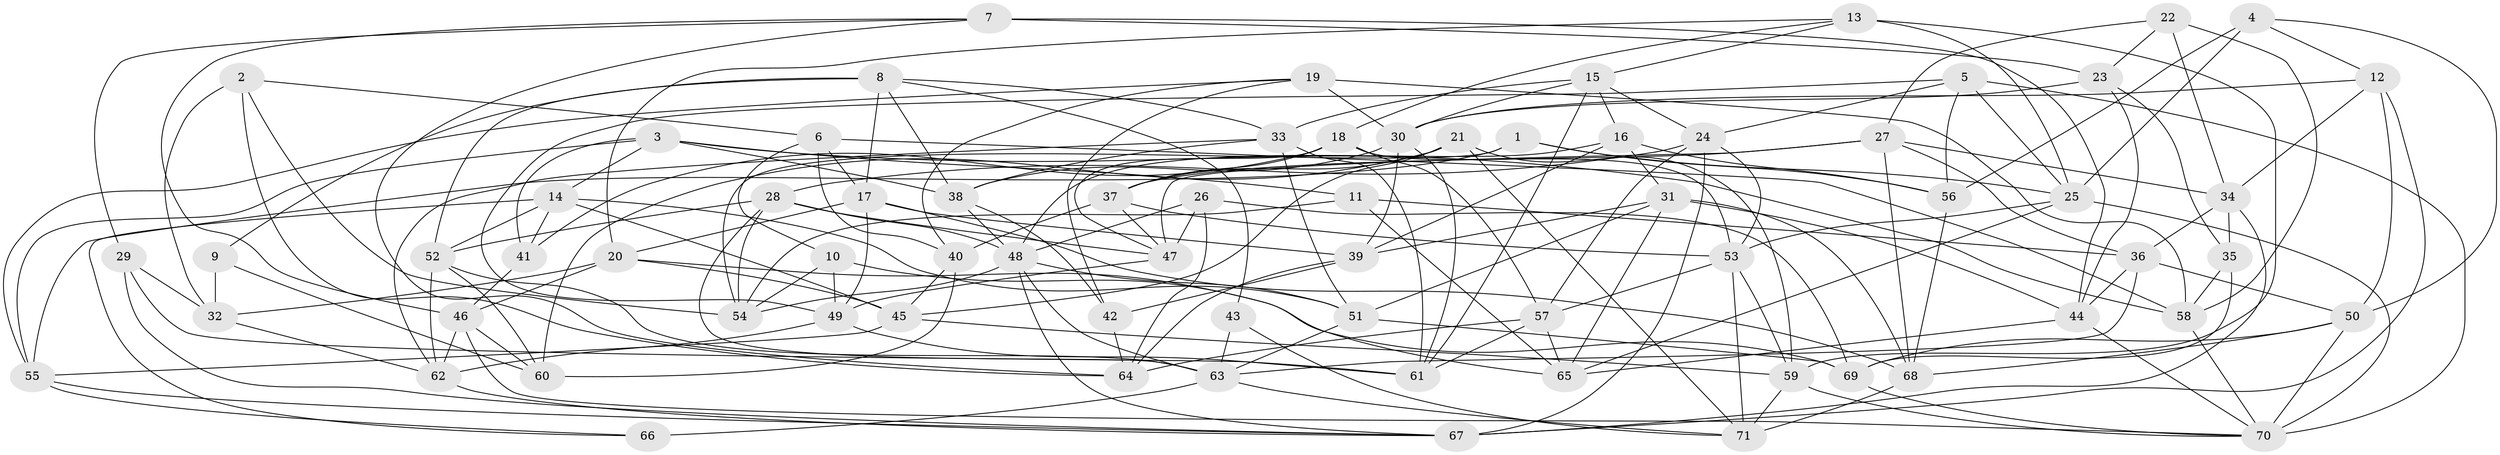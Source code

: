// original degree distribution, {4: 1.0}
// Generated by graph-tools (version 1.1) at 2025/38/03/04/25 23:38:08]
// undirected, 71 vertices, 196 edges
graph export_dot {
  node [color=gray90,style=filled];
  1;
  2;
  3;
  4;
  5;
  6;
  7;
  8;
  9;
  10;
  11;
  12;
  13;
  14;
  15;
  16;
  17;
  18;
  19;
  20;
  21;
  22;
  23;
  24;
  25;
  26;
  27;
  28;
  29;
  30;
  31;
  32;
  33;
  34;
  35;
  36;
  37;
  38;
  39;
  40;
  41;
  42;
  43;
  44;
  45;
  46;
  47;
  48;
  49;
  50;
  51;
  52;
  53;
  54;
  55;
  56;
  57;
  58;
  59;
  60;
  61;
  62;
  63;
  64;
  65;
  66;
  67;
  68;
  69;
  70;
  71;
  1 -- 25 [weight=1.0];
  1 -- 54 [weight=1.0];
  1 -- 55 [weight=1.0];
  1 -- 56 [weight=1.0];
  2 -- 6 [weight=1.0];
  2 -- 32 [weight=1.0];
  2 -- 54 [weight=1.0];
  2 -- 64 [weight=1.0];
  3 -- 11 [weight=1.0];
  3 -- 14 [weight=1.0];
  3 -- 38 [weight=1.0];
  3 -- 41 [weight=1.0];
  3 -- 55 [weight=1.0];
  3 -- 58 [weight=1.0];
  4 -- 12 [weight=1.0];
  4 -- 25 [weight=1.0];
  4 -- 50 [weight=1.0];
  4 -- 56 [weight=1.0];
  5 -- 24 [weight=1.0];
  5 -- 25 [weight=2.0];
  5 -- 49 [weight=1.0];
  5 -- 56 [weight=1.0];
  5 -- 70 [weight=1.0];
  6 -- 10 [weight=1.0];
  6 -- 17 [weight=1.0];
  6 -- 40 [weight=2.0];
  6 -- 58 [weight=1.0];
  7 -- 23 [weight=2.0];
  7 -- 29 [weight=1.0];
  7 -- 44 [weight=1.0];
  7 -- 46 [weight=1.0];
  7 -- 64 [weight=1.0];
  8 -- 9 [weight=1.0];
  8 -- 17 [weight=1.0];
  8 -- 33 [weight=1.0];
  8 -- 38 [weight=1.0];
  8 -- 43 [weight=1.0];
  8 -- 52 [weight=1.0];
  9 -- 32 [weight=2.0];
  9 -- 60 [weight=1.0];
  10 -- 49 [weight=1.0];
  10 -- 54 [weight=1.0];
  10 -- 65 [weight=1.0];
  11 -- 36 [weight=1.0];
  11 -- 54 [weight=1.0];
  11 -- 65 [weight=1.0];
  12 -- 30 [weight=1.0];
  12 -- 34 [weight=1.0];
  12 -- 50 [weight=1.0];
  12 -- 67 [weight=2.0];
  13 -- 15 [weight=1.0];
  13 -- 18 [weight=1.0];
  13 -- 20 [weight=1.0];
  13 -- 25 [weight=2.0];
  13 -- 59 [weight=1.0];
  14 -- 41 [weight=1.0];
  14 -- 45 [weight=1.0];
  14 -- 51 [weight=1.0];
  14 -- 52 [weight=1.0];
  14 -- 66 [weight=1.0];
  15 -- 16 [weight=1.0];
  15 -- 24 [weight=1.0];
  15 -- 30 [weight=1.0];
  15 -- 33 [weight=1.0];
  15 -- 61 [weight=1.0];
  16 -- 31 [weight=1.0];
  16 -- 39 [weight=1.0];
  16 -- 48 [weight=1.0];
  16 -- 56 [weight=2.0];
  17 -- 20 [weight=1.0];
  17 -- 39 [weight=1.0];
  17 -- 49 [weight=1.0];
  17 -- 68 [weight=1.0];
  18 -- 37 [weight=1.0];
  18 -- 41 [weight=1.0];
  18 -- 47 [weight=1.0];
  18 -- 53 [weight=1.0];
  18 -- 57 [weight=1.0];
  19 -- 30 [weight=2.0];
  19 -- 40 [weight=1.0];
  19 -- 42 [weight=1.0];
  19 -- 55 [weight=1.0];
  19 -- 58 [weight=1.0];
  20 -- 32 [weight=1.0];
  20 -- 45 [weight=1.0];
  20 -- 46 [weight=1.0];
  20 -- 69 [weight=1.0];
  21 -- 37 [weight=1.0];
  21 -- 45 [weight=1.0];
  21 -- 59 [weight=1.0];
  21 -- 60 [weight=2.0];
  21 -- 71 [weight=1.0];
  22 -- 23 [weight=1.0];
  22 -- 27 [weight=1.0];
  22 -- 34 [weight=1.0];
  22 -- 58 [weight=1.0];
  23 -- 30 [weight=1.0];
  23 -- 35 [weight=1.0];
  23 -- 44 [weight=1.0];
  24 -- 28 [weight=1.0];
  24 -- 53 [weight=1.0];
  24 -- 57 [weight=1.0];
  24 -- 67 [weight=1.0];
  25 -- 53 [weight=2.0];
  25 -- 65 [weight=1.0];
  25 -- 70 [weight=1.0];
  26 -- 47 [weight=1.0];
  26 -- 48 [weight=1.0];
  26 -- 64 [weight=1.0];
  26 -- 69 [weight=1.0];
  27 -- 34 [weight=1.0];
  27 -- 36 [weight=1.0];
  27 -- 37 [weight=1.0];
  27 -- 47 [weight=1.0];
  27 -- 68 [weight=1.0];
  28 -- 47 [weight=1.0];
  28 -- 48 [weight=1.0];
  28 -- 52 [weight=1.0];
  28 -- 54 [weight=1.0];
  28 -- 63 [weight=1.0];
  29 -- 32 [weight=1.0];
  29 -- 61 [weight=1.0];
  29 -- 67 [weight=1.0];
  30 -- 38 [weight=1.0];
  30 -- 39 [weight=1.0];
  30 -- 61 [weight=1.0];
  31 -- 39 [weight=1.0];
  31 -- 44 [weight=1.0];
  31 -- 51 [weight=1.0];
  31 -- 65 [weight=1.0];
  31 -- 68 [weight=1.0];
  32 -- 62 [weight=1.0];
  33 -- 38 [weight=1.0];
  33 -- 51 [weight=1.0];
  33 -- 61 [weight=1.0];
  33 -- 62 [weight=1.0];
  34 -- 35 [weight=1.0];
  34 -- 36 [weight=1.0];
  34 -- 67 [weight=1.0];
  35 -- 58 [weight=1.0];
  35 -- 69 [weight=1.0];
  36 -- 44 [weight=1.0];
  36 -- 50 [weight=1.0];
  36 -- 63 [weight=1.0];
  37 -- 40 [weight=1.0];
  37 -- 47 [weight=1.0];
  37 -- 53 [weight=1.0];
  38 -- 42 [weight=1.0];
  38 -- 48 [weight=1.0];
  39 -- 42 [weight=1.0];
  39 -- 64 [weight=1.0];
  40 -- 45 [weight=1.0];
  40 -- 60 [weight=1.0];
  41 -- 46 [weight=1.0];
  42 -- 64 [weight=1.0];
  43 -- 63 [weight=2.0];
  43 -- 71 [weight=1.0];
  44 -- 65 [weight=1.0];
  44 -- 70 [weight=1.0];
  45 -- 55 [weight=1.0];
  45 -- 59 [weight=1.0];
  46 -- 60 [weight=1.0];
  46 -- 62 [weight=1.0];
  46 -- 70 [weight=1.0];
  47 -- 49 [weight=1.0];
  48 -- 51 [weight=1.0];
  48 -- 54 [weight=1.0];
  48 -- 63 [weight=1.0];
  48 -- 67 [weight=1.0];
  49 -- 61 [weight=1.0];
  49 -- 62 [weight=1.0];
  50 -- 68 [weight=1.0];
  50 -- 69 [weight=1.0];
  50 -- 70 [weight=1.0];
  51 -- 63 [weight=1.0];
  51 -- 69 [weight=1.0];
  52 -- 60 [weight=1.0];
  52 -- 62 [weight=1.0];
  52 -- 63 [weight=1.0];
  53 -- 57 [weight=1.0];
  53 -- 59 [weight=1.0];
  53 -- 71 [weight=1.0];
  55 -- 66 [weight=1.0];
  55 -- 67 [weight=1.0];
  56 -- 68 [weight=1.0];
  57 -- 61 [weight=1.0];
  57 -- 64 [weight=1.0];
  57 -- 65 [weight=1.0];
  58 -- 70 [weight=1.0];
  59 -- 70 [weight=1.0];
  59 -- 71 [weight=1.0];
  62 -- 67 [weight=1.0];
  63 -- 66 [weight=2.0];
  63 -- 71 [weight=1.0];
  68 -- 71 [weight=1.0];
  69 -- 70 [weight=1.0];
}
